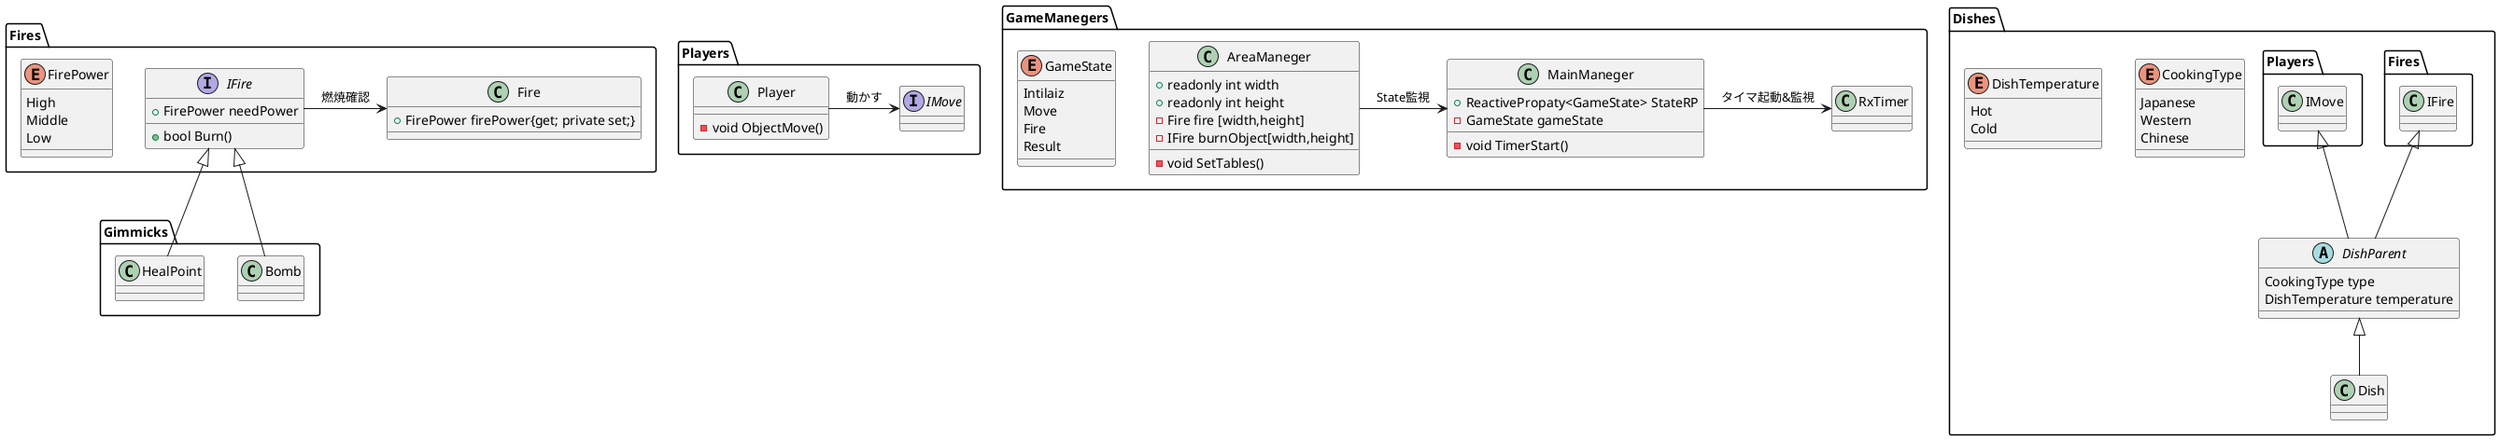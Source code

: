 @startuml
namespace Dishes{

    enum CookingType{
        Japanese
        Western
        Chinese
    }

    enum DishTemperature{
        Hot
        Cold
    }

    abstract class DishParent{
        CookingType type
        DishTemperature temperature
    }

    class Dish{
    }

    DishParent <|-- Dish
    Fires.IFire <|-- DishParent
    Players.IMove <|-- DishParent
}

namespace Fires{

    enum FirePower{
        High
        Middle
        Low
    }

    interface IFire{
        +FirePower needPower
        +bool Burn()
    }

    class Fire{
        +FirePower firePower{get; private set;}
    }

    IFire -> Fire:燃焼確認
    Fire -[hidden]u-> IFire
}

namespace Players{

    class Player{
        -void ObjectMove()
    }

    interface IMove{
    }

    Player -> IMove:動かす
}

namespace GameManegers{

    enum GameState{
        Intilaiz
        Move
        Fire
        Result
    }

    class AreaManeger{
        +readonly int width
        +readonly int height
        -Fire fire [width,height]
        -IFire burnObject[width,height]
        -void SetTables()
    }

    class MainManeger{
        +ReactivePropaty<GameState> StateRP
        -GameState gameState
        -void TimerStart()

    }

    class RxTimer{
    }

    AreaManeger -> MainManeger:State監視
    MainManeger -> RxTimer:タイマ起動&監視
    AreaManeger -[hidden]r-> MainManeger
}

namespace Gimmicks{

    class HealPoint{
    }

    class Bomb{
    }

    Fires.IFire <|-- HealPoint
    Fires.IFire <|-- Bomb
}
@enduml